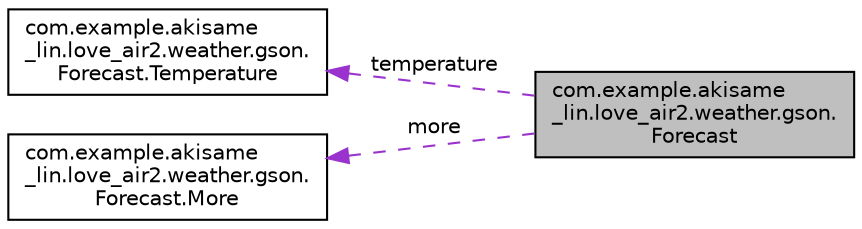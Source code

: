 digraph "com.example.akisame_lin.love_air2.weather.gson.Forecast"
{
 // LATEX_PDF_SIZE
  edge [fontname="Helvetica",fontsize="10",labelfontname="Helvetica",labelfontsize="10"];
  node [fontname="Helvetica",fontsize="10",shape=record];
  rankdir="LR";
  Node1 [label="com.example.akisame\l_lin.love_air2.weather.gson.\lForecast",height=0.2,width=0.4,color="black", fillcolor="grey75", style="filled", fontcolor="black",tooltip=" "];
  Node2 -> Node1 [dir="back",color="darkorchid3",fontsize="10",style="dashed",label=" temperature" ,fontname="Helvetica"];
  Node2 [label="com.example.akisame\l_lin.love_air2.weather.gson.\lForecast.Temperature",height=0.2,width=0.4,color="black", fillcolor="white", style="filled",URL="$classcom_1_1example_1_1akisame__lin_1_1love__air2_1_1weather_1_1gson_1_1_forecast_1_1_temperature.html",tooltip=" "];
  Node3 -> Node1 [dir="back",color="darkorchid3",fontsize="10",style="dashed",label=" more" ,fontname="Helvetica"];
  Node3 [label="com.example.akisame\l_lin.love_air2.weather.gson.\lForecast.More",height=0.2,width=0.4,color="black", fillcolor="white", style="filled",URL="$classcom_1_1example_1_1akisame__lin_1_1love__air2_1_1weather_1_1gson_1_1_forecast_1_1_more.html",tooltip=" "];
}
